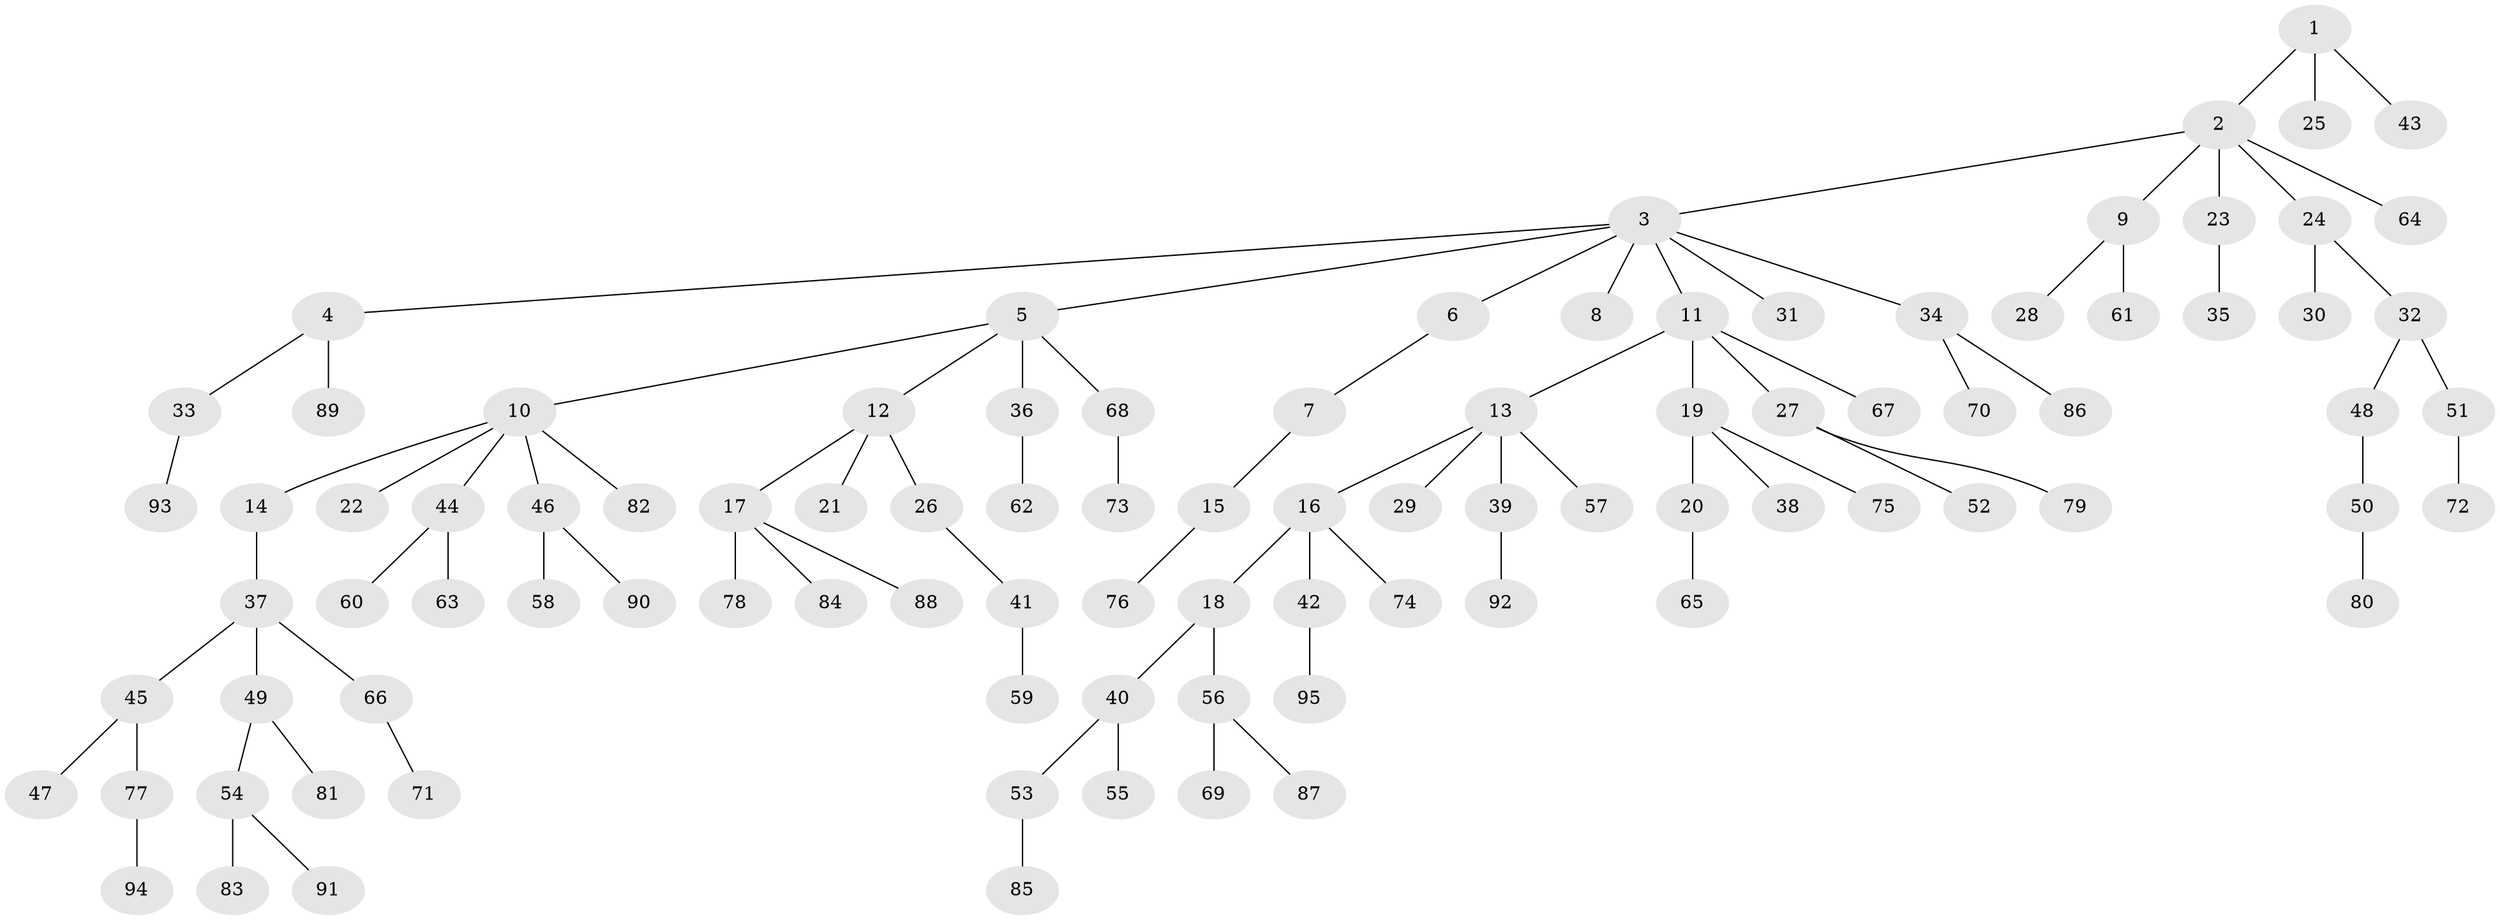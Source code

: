 // Generated by graph-tools (version 1.1) at 2025/15/03/09/25 04:15:26]
// undirected, 95 vertices, 94 edges
graph export_dot {
graph [start="1"]
  node [color=gray90,style=filled];
  1;
  2;
  3;
  4;
  5;
  6;
  7;
  8;
  9;
  10;
  11;
  12;
  13;
  14;
  15;
  16;
  17;
  18;
  19;
  20;
  21;
  22;
  23;
  24;
  25;
  26;
  27;
  28;
  29;
  30;
  31;
  32;
  33;
  34;
  35;
  36;
  37;
  38;
  39;
  40;
  41;
  42;
  43;
  44;
  45;
  46;
  47;
  48;
  49;
  50;
  51;
  52;
  53;
  54;
  55;
  56;
  57;
  58;
  59;
  60;
  61;
  62;
  63;
  64;
  65;
  66;
  67;
  68;
  69;
  70;
  71;
  72;
  73;
  74;
  75;
  76;
  77;
  78;
  79;
  80;
  81;
  82;
  83;
  84;
  85;
  86;
  87;
  88;
  89;
  90;
  91;
  92;
  93;
  94;
  95;
  1 -- 2;
  1 -- 25;
  1 -- 43;
  2 -- 3;
  2 -- 9;
  2 -- 23;
  2 -- 24;
  2 -- 64;
  3 -- 4;
  3 -- 5;
  3 -- 6;
  3 -- 8;
  3 -- 11;
  3 -- 31;
  3 -- 34;
  4 -- 33;
  4 -- 89;
  5 -- 10;
  5 -- 12;
  5 -- 36;
  5 -- 68;
  6 -- 7;
  7 -- 15;
  9 -- 28;
  9 -- 61;
  10 -- 14;
  10 -- 22;
  10 -- 44;
  10 -- 46;
  10 -- 82;
  11 -- 13;
  11 -- 19;
  11 -- 27;
  11 -- 67;
  12 -- 17;
  12 -- 21;
  12 -- 26;
  13 -- 16;
  13 -- 29;
  13 -- 39;
  13 -- 57;
  14 -- 37;
  15 -- 76;
  16 -- 18;
  16 -- 42;
  16 -- 74;
  17 -- 78;
  17 -- 84;
  17 -- 88;
  18 -- 40;
  18 -- 56;
  19 -- 20;
  19 -- 38;
  19 -- 75;
  20 -- 65;
  23 -- 35;
  24 -- 30;
  24 -- 32;
  26 -- 41;
  27 -- 52;
  27 -- 79;
  32 -- 48;
  32 -- 51;
  33 -- 93;
  34 -- 70;
  34 -- 86;
  36 -- 62;
  37 -- 45;
  37 -- 49;
  37 -- 66;
  39 -- 92;
  40 -- 53;
  40 -- 55;
  41 -- 59;
  42 -- 95;
  44 -- 60;
  44 -- 63;
  45 -- 47;
  45 -- 77;
  46 -- 58;
  46 -- 90;
  48 -- 50;
  49 -- 54;
  49 -- 81;
  50 -- 80;
  51 -- 72;
  53 -- 85;
  54 -- 83;
  54 -- 91;
  56 -- 69;
  56 -- 87;
  66 -- 71;
  68 -- 73;
  77 -- 94;
}
